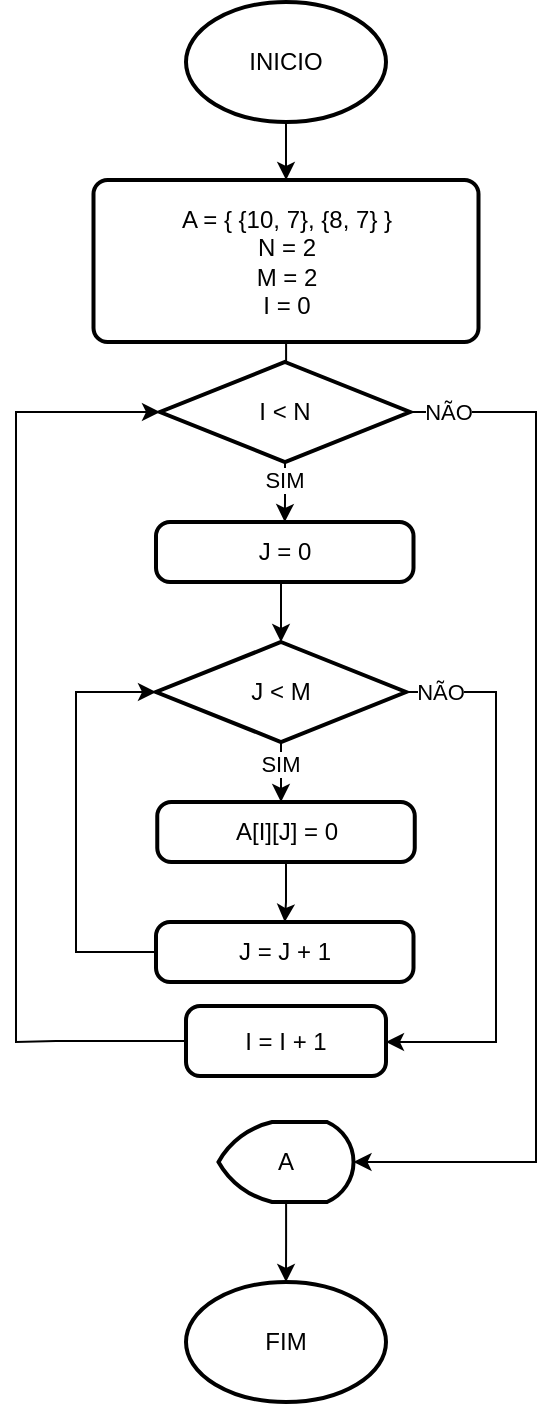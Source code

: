 <mxfile version="26.0.8">
  <diagram name="Página-1" id="hBU9XZ0BpQRKbn_g9Hix">
    <mxGraphModel dx="819" dy="426" grid="1" gridSize="10" guides="1" tooltips="1" connect="1" arrows="1" fold="1" page="1" pageScale="1" pageWidth="1169" pageHeight="827" math="0" shadow="0">
      <root>
        <mxCell id="0" />
        <mxCell id="1" parent="0" />
        <mxCell id="YctR_9h9QYI02LiXEHd3-1" style="edgeStyle=orthogonalEdgeStyle;rounded=0;orthogonalLoop=1;jettySize=auto;html=1;" edge="1" parent="1" source="YctR_9h9QYI02LiXEHd3-2" target="YctR_9h9QYI02LiXEHd3-5">
          <mxGeometry relative="1" as="geometry" />
        </mxCell>
        <mxCell id="YctR_9h9QYI02LiXEHd3-2" value="INICIO" style="strokeWidth=2;html=1;shape=mxgraph.flowchart.start_1;whiteSpace=wrap;" vertex="1" parent="1">
          <mxGeometry x="535" y="30" width="100" height="60" as="geometry" />
        </mxCell>
        <mxCell id="YctR_9h9QYI02LiXEHd3-3" value="FIM" style="strokeWidth=2;html=1;shape=mxgraph.flowchart.start_1;whiteSpace=wrap;" vertex="1" parent="1">
          <mxGeometry x="535" y="670" width="100" height="60" as="geometry" />
        </mxCell>
        <mxCell id="YctR_9h9QYI02LiXEHd3-4" style="edgeStyle=orthogonalEdgeStyle;rounded=0;orthogonalLoop=1;jettySize=auto;html=1;" edge="1" parent="1" source="YctR_9h9QYI02LiXEHd3-5" target="YctR_9h9QYI02LiXEHd3-6">
          <mxGeometry relative="1" as="geometry" />
        </mxCell>
        <mxCell id="YctR_9h9QYI02LiXEHd3-5" value="&lt;div&gt;&lt;span style=&quot;background-color: transparent; color: light-dark(rgb(0, 0, 0), rgb(255, 255, 255));&quot;&gt;A = {&amp;nbsp;&lt;/span&gt;&lt;span style=&quot;background-color: transparent; color: light-dark(rgb(0, 0, 0), rgb(255, 255, 255));&quot;&gt;{10, 7},&amp;nbsp;&lt;/span&gt;&lt;span style=&quot;background-color: transparent; color: light-dark(rgb(0, 0, 0), rgb(255, 255, 255));&quot;&gt;{8, 7}&amp;nbsp;&lt;/span&gt;&lt;span style=&quot;background-color: transparent; color: light-dark(rgb(0, 0, 0), rgb(255, 255, 255));&quot;&gt;}&lt;/span&gt;&lt;/div&gt;&lt;div&gt;N = 2&lt;/div&gt;&lt;div&gt;M = 2&lt;/div&gt;&lt;div&gt;I = 0&lt;/div&gt;" style="rounded=1;whiteSpace=wrap;html=1;absoluteArcSize=1;arcSize=14;strokeWidth=2;" vertex="1" parent="1">
          <mxGeometry x="488.75" y="119" width="192.5" height="81" as="geometry" />
        </mxCell>
        <mxCell id="YctR_9h9QYI02LiXEHd3-30" style="edgeStyle=orthogonalEdgeStyle;rounded=0;orthogonalLoop=1;jettySize=auto;html=1;entryX=0.5;entryY=0;entryDx=0;entryDy=0;" edge="1" parent="1" source="YctR_9h9QYI02LiXEHd3-6" target="YctR_9h9QYI02LiXEHd3-29">
          <mxGeometry relative="1" as="geometry" />
        </mxCell>
        <mxCell id="YctR_9h9QYI02LiXEHd3-6" value="I &amp;lt; N" style="strokeWidth=2;html=1;shape=mxgraph.flowchart.decision;whiteSpace=wrap;" vertex="1" parent="1">
          <mxGeometry x="522" y="210" width="125" height="50" as="geometry" />
        </mxCell>
        <mxCell id="YctR_9h9QYI02LiXEHd3-7" value="J &amp;lt; M" style="strokeWidth=2;html=1;shape=mxgraph.flowchart.decision;whiteSpace=wrap;" vertex="1" parent="1">
          <mxGeometry x="520" y="350" width="125" height="50" as="geometry" />
        </mxCell>
        <mxCell id="YctR_9h9QYI02LiXEHd3-26" style="edgeStyle=orthogonalEdgeStyle;rounded=0;orthogonalLoop=1;jettySize=auto;html=1;entryX=0.5;entryY=0;entryDx=0;entryDy=0;" edge="1" parent="1" source="YctR_9h9QYI02LiXEHd3-8" target="YctR_9h9QYI02LiXEHd3-21">
          <mxGeometry relative="1" as="geometry" />
        </mxCell>
        <mxCell id="YctR_9h9QYI02LiXEHd3-8" value="A[I][J] = 0" style="rounded=1;whiteSpace=wrap;html=1;absoluteArcSize=1;arcSize=14;strokeWidth=2;" vertex="1" parent="1">
          <mxGeometry x="520.63" y="430" width="128.75" height="30" as="geometry" />
        </mxCell>
        <mxCell id="YctR_9h9QYI02LiXEHd3-11" style="edgeStyle=orthogonalEdgeStyle;rounded=0;orthogonalLoop=1;jettySize=auto;html=1;" edge="1" parent="1" source="YctR_9h9QYI02LiXEHd3-12" target="YctR_9h9QYI02LiXEHd3-3">
          <mxGeometry relative="1" as="geometry" />
        </mxCell>
        <mxCell id="YctR_9h9QYI02LiXEHd3-12" value="A" style="strokeWidth=2;html=1;shape=mxgraph.flowchart.display;whiteSpace=wrap;" vertex="1" parent="1">
          <mxGeometry x="551.25" y="590" width="67.51" height="40" as="geometry" />
        </mxCell>
        <mxCell id="YctR_9h9QYI02LiXEHd3-14" style="edgeStyle=orthogonalEdgeStyle;rounded=0;orthogonalLoop=1;jettySize=auto;html=1;entryX=0.5;entryY=0;entryDx=0;entryDy=0;entryPerimeter=0;exitX=0.5;exitY=1;exitDx=0;exitDy=0;" edge="1" parent="1" source="YctR_9h9QYI02LiXEHd3-29" target="YctR_9h9QYI02LiXEHd3-7">
          <mxGeometry relative="1" as="geometry">
            <mxPoint x="584.517" y="310" as="sourcePoint" />
          </mxGeometry>
        </mxCell>
        <mxCell id="YctR_9h9QYI02LiXEHd3-20" value="SIM" style="edgeLabel;html=1;align=center;verticalAlign=middle;resizable=0;points=[];" vertex="1" connectable="0" parent="YctR_9h9QYI02LiXEHd3-14">
          <mxGeometry x="-0.298" relative="1" as="geometry">
            <mxPoint x="1" y="-60" as="offset" />
          </mxGeometry>
        </mxCell>
        <mxCell id="YctR_9h9QYI02LiXEHd3-15" style="edgeStyle=orthogonalEdgeStyle;rounded=0;orthogonalLoop=1;jettySize=auto;html=1;exitX=0.5;exitY=1;exitDx=0;exitDy=0;exitPerimeter=0;" edge="1" parent="1" source="YctR_9h9QYI02LiXEHd3-7" target="YctR_9h9QYI02LiXEHd3-8">
          <mxGeometry relative="1" as="geometry">
            <Array as="points">
              <mxPoint x="585" y="430" />
              <mxPoint x="585" y="430" />
            </Array>
            <mxPoint x="600" y="410" as="targetPoint" />
          </mxGeometry>
        </mxCell>
        <mxCell id="YctR_9h9QYI02LiXEHd3-27" value="SIM" style="edgeLabel;html=1;align=center;verticalAlign=middle;resizable=0;points=[];" vertex="1" connectable="0" parent="YctR_9h9QYI02LiXEHd3-15">
          <mxGeometry x="-0.255" y="-1" relative="1" as="geometry">
            <mxPoint as="offset" />
          </mxGeometry>
        </mxCell>
        <mxCell id="YctR_9h9QYI02LiXEHd3-19" style="edgeStyle=orthogonalEdgeStyle;rounded=0;orthogonalLoop=1;jettySize=auto;html=1;entryX=1;entryY=0.5;entryDx=0;entryDy=0;entryPerimeter=0;" edge="1" parent="1" source="YctR_9h9QYI02LiXEHd3-6" target="YctR_9h9QYI02LiXEHd3-12">
          <mxGeometry relative="1" as="geometry">
            <Array as="points">
              <mxPoint x="710" y="235" />
              <mxPoint x="710" y="610" />
            </Array>
          </mxGeometry>
        </mxCell>
        <mxCell id="YctR_9h9QYI02LiXEHd3-28" value="NÃO" style="edgeLabel;html=1;align=center;verticalAlign=middle;resizable=0;points=[];" vertex="1" connectable="0" parent="YctR_9h9QYI02LiXEHd3-19">
          <mxGeometry x="-0.96" y="-1" relative="1" as="geometry">
            <mxPoint x="8" y="-1" as="offset" />
          </mxGeometry>
        </mxCell>
        <mxCell id="YctR_9h9QYI02LiXEHd3-21" value="J = J + 1" style="rounded=1;whiteSpace=wrap;html=1;absoluteArcSize=1;arcSize=14;strokeWidth=2;" vertex="1" parent="1">
          <mxGeometry x="520" y="490" width="128.75" height="30" as="geometry" />
        </mxCell>
        <mxCell id="YctR_9h9QYI02LiXEHd3-22" style="edgeStyle=orthogonalEdgeStyle;rounded=0;orthogonalLoop=1;jettySize=auto;html=1;entryX=0;entryY=0.5;entryDx=0;entryDy=0;entryPerimeter=0;exitX=0;exitY=0.5;exitDx=0;exitDy=0;" edge="1" parent="1" source="YctR_9h9QYI02LiXEHd3-21" target="YctR_9h9QYI02LiXEHd3-7">
          <mxGeometry relative="1" as="geometry">
            <Array as="points">
              <mxPoint x="480" y="505" />
              <mxPoint x="480" y="375" />
            </Array>
          </mxGeometry>
        </mxCell>
        <mxCell id="YctR_9h9QYI02LiXEHd3-24" style="edgeStyle=orthogonalEdgeStyle;rounded=0;orthogonalLoop=1;jettySize=auto;html=1;entryX=1;entryY=0.5;entryDx=0;entryDy=0;" edge="1" parent="1" source="YctR_9h9QYI02LiXEHd3-7" target="YctR_9h9QYI02LiXEHd3-32">
          <mxGeometry relative="1" as="geometry">
            <mxPoint x="660" y="560" as="targetPoint" />
            <Array as="points">
              <mxPoint x="690" y="375" />
              <mxPoint x="690" y="550" />
              <mxPoint x="635" y="550" />
            </Array>
          </mxGeometry>
        </mxCell>
        <mxCell id="YctR_9h9QYI02LiXEHd3-31" value="NÃO" style="edgeLabel;html=1;align=center;verticalAlign=middle;resizable=0;points=[];" vertex="1" connectable="0" parent="YctR_9h9QYI02LiXEHd3-24">
          <mxGeometry x="-0.913" relative="1" as="geometry">
            <mxPoint x="5" as="offset" />
          </mxGeometry>
        </mxCell>
        <mxCell id="YctR_9h9QYI02LiXEHd3-25" style="edgeStyle=orthogonalEdgeStyle;rounded=0;orthogonalLoop=1;jettySize=auto;html=1;entryX=0;entryY=0.5;entryDx=0;entryDy=0;entryPerimeter=0;" edge="1" parent="1" source="YctR_9h9QYI02LiXEHd3-32">
          <mxGeometry relative="1" as="geometry">
            <mxPoint x="516" y="549.5" as="sourcePoint" />
            <mxPoint x="522" y="235" as="targetPoint" />
            <Array as="points">
              <mxPoint x="470" y="550" />
              <mxPoint x="450" y="550" />
              <mxPoint x="450" y="235" />
            </Array>
          </mxGeometry>
        </mxCell>
        <mxCell id="YctR_9h9QYI02LiXEHd3-29" value="J = 0" style="rounded=1;whiteSpace=wrap;html=1;absoluteArcSize=1;arcSize=14;strokeWidth=2;" vertex="1" parent="1">
          <mxGeometry x="520" y="290" width="128.75" height="30" as="geometry" />
        </mxCell>
        <mxCell id="YctR_9h9QYI02LiXEHd3-32" value="I = I + 1" style="rounded=1;whiteSpace=wrap;html=1;absoluteArcSize=1;arcSize=14;strokeWidth=2;" vertex="1" parent="1">
          <mxGeometry x="535" y="532" width="100" height="35" as="geometry" />
        </mxCell>
      </root>
    </mxGraphModel>
  </diagram>
</mxfile>

